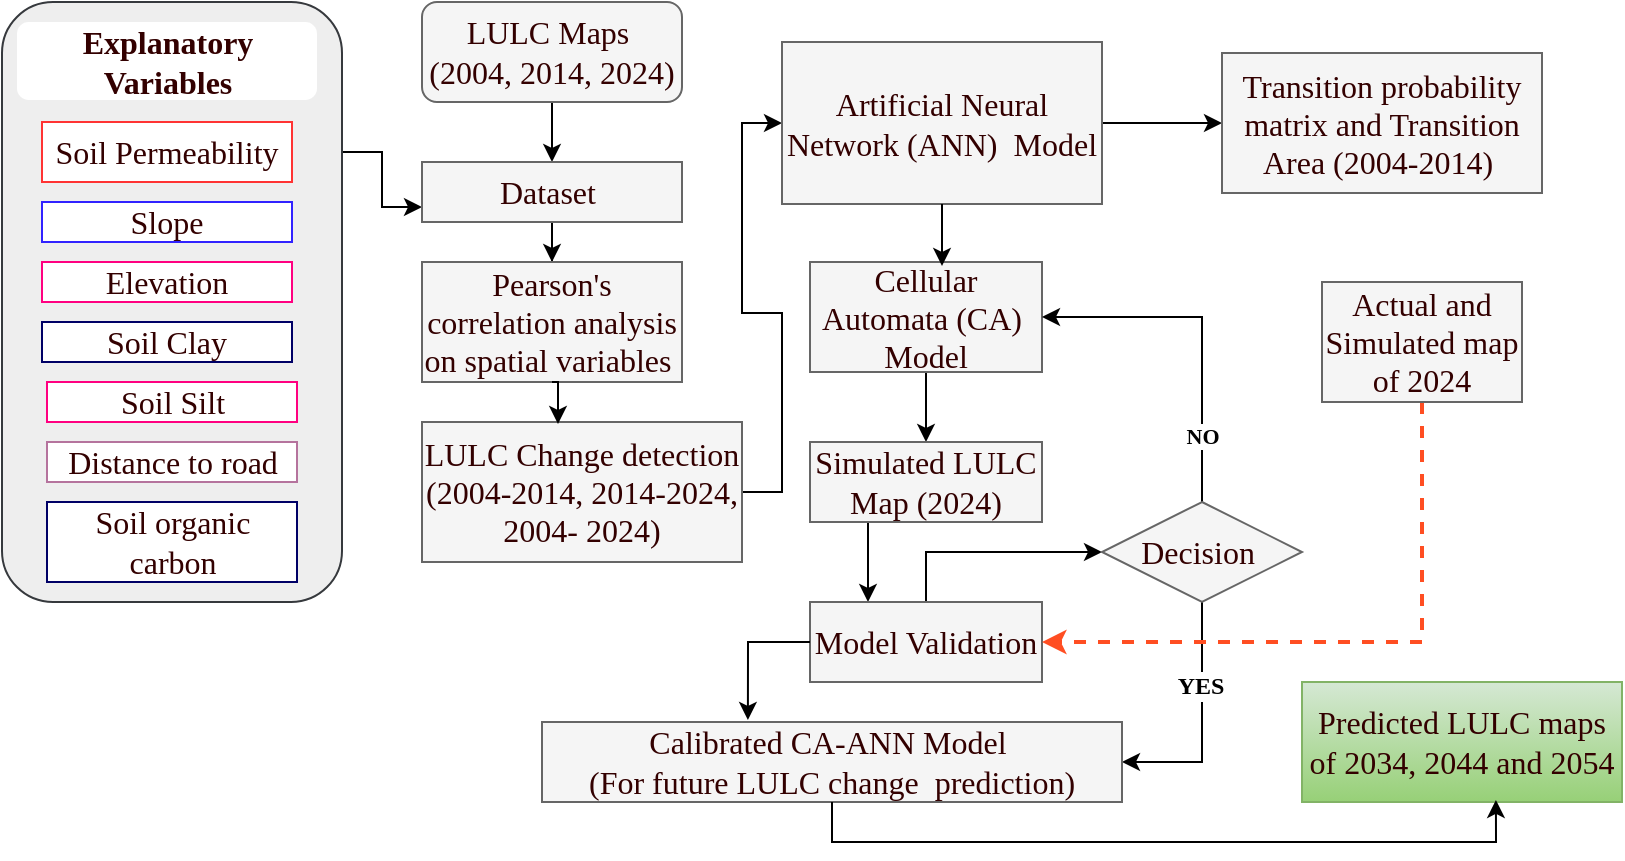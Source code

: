 <mxfile version="28.0.4">
  <diagram name="Page-1" id="OPk5kjBwi-IAKE08nCbM">
    <mxGraphModel dx="872" dy="-354" grid="1" gridSize="10" guides="1" tooltips="1" connect="1" arrows="1" fold="1" page="1" pageScale="1" pageWidth="1169" pageHeight="827" math="0" shadow="0">
      <root>
        <mxCell id="0" />
        <mxCell id="1" parent="0" />
        <mxCell id="xFs0KkS1LcG-RcoHHxcv-58" style="edgeStyle=orthogonalEdgeStyle;rounded=0;orthogonalLoop=1;jettySize=auto;html=1;exitX=1;exitY=0.25;exitDx=0;exitDy=0;entryX=0;entryY=0.75;entryDx=0;entryDy=0;" edge="1" parent="1" source="xFs0KkS1LcG-RcoHHxcv-43" target="xFs0KkS1LcG-RcoHHxcv-7">
          <mxGeometry relative="1" as="geometry" />
        </mxCell>
        <mxCell id="xFs0KkS1LcG-RcoHHxcv-43" value="" style="rounded=1;whiteSpace=wrap;html=1;fillColor=#eeeeee;strokeColor=#36393d;" vertex="1" parent="1">
          <mxGeometry x="90" y="1130" width="170" height="300" as="geometry" />
        </mxCell>
        <mxCell id="xFs0KkS1LcG-RcoHHxcv-59" style="edgeStyle=orthogonalEdgeStyle;rounded=0;orthogonalLoop=1;jettySize=auto;html=1;exitX=0.5;exitY=1;exitDx=0;exitDy=0;entryX=0.5;entryY=0;entryDx=0;entryDy=0;" edge="1" parent="1" source="xFs0KkS1LcG-RcoHHxcv-3" target="xFs0KkS1LcG-RcoHHxcv-7">
          <mxGeometry relative="1" as="geometry" />
        </mxCell>
        <mxCell id="xFs0KkS1LcG-RcoHHxcv-3" value="&lt;font face=&quot;Times New Roman&quot; style=&quot;color: rgb(51, 0, 0); font-size: 16px;&quot;&gt;LULC Maps&amp;nbsp;&lt;/font&gt;&lt;div&gt;&lt;font face=&quot;Times New Roman&quot; style=&quot;color: rgb(51, 0, 0); font-size: 16px;&quot;&gt;(2004, 2014, 2024)&lt;/font&gt;&lt;/div&gt;" style="rounded=1;whiteSpace=wrap;html=1;fillColor=#f5f5f5;fontColor=#333333;strokeColor=#666666;" vertex="1" parent="1">
          <mxGeometry x="300" y="1130" width="130" height="50" as="geometry" />
        </mxCell>
        <mxCell id="xFs0KkS1LcG-RcoHHxcv-60" style="edgeStyle=orthogonalEdgeStyle;rounded=0;orthogonalLoop=1;jettySize=auto;html=1;exitX=0.5;exitY=1;exitDx=0;exitDy=0;" edge="1" parent="1" source="xFs0KkS1LcG-RcoHHxcv-7" target="xFs0KkS1LcG-RcoHHxcv-9">
          <mxGeometry relative="1" as="geometry" />
        </mxCell>
        <mxCell id="xFs0KkS1LcG-RcoHHxcv-7" value="&lt;font face=&quot;Times New Roman&quot; style=&quot;color: rgb(51, 0, 0); font-size: 16px;&quot;&gt;Dataset&amp;nbsp;&lt;/font&gt;" style="rounded=0;whiteSpace=wrap;html=1;fillColor=#f5f5f5;fontColor=#333333;strokeColor=#666666;" vertex="1" parent="1">
          <mxGeometry x="300" y="1210" width="130" height="30" as="geometry" />
        </mxCell>
        <mxCell id="xFs0KkS1LcG-RcoHHxcv-9" value="&lt;font style=&quot;color: rgb(51, 0, 0); font-size: 16px;&quot; face=&quot;Times New Roman&quot;&gt;Pearson&#39;s correlation analysis on spatial variables&amp;nbsp;&lt;/font&gt;" style="rounded=0;whiteSpace=wrap;html=1;fillColor=#f5f5f5;fontColor=#333333;strokeColor=#666666;" vertex="1" parent="1">
          <mxGeometry x="300" y="1260" width="130" height="60" as="geometry" />
        </mxCell>
        <mxCell id="xFs0KkS1LcG-RcoHHxcv-56" style="edgeStyle=orthogonalEdgeStyle;rounded=0;orthogonalLoop=1;jettySize=auto;html=1;exitX=1;exitY=0.5;exitDx=0;exitDy=0;entryX=0;entryY=0.5;entryDx=0;entryDy=0;" edge="1" parent="1" source="xFs0KkS1LcG-RcoHHxcv-10" target="xFs0KkS1LcG-RcoHHxcv-12">
          <mxGeometry relative="1" as="geometry" />
        </mxCell>
        <mxCell id="xFs0KkS1LcG-RcoHHxcv-10" value="&lt;font face=&quot;Times New Roman&quot; style=&quot;font-weight: normal; color: rgb(51, 0, 0); font-size: 16px;&quot;&gt;LULC Change detection&lt;br&gt;(2004-2014, 2014-2024, 2004- 2024)&lt;/font&gt;" style="rounded=0;whiteSpace=wrap;html=1;fontStyle=1;fillColor=#f5f5f5;fontColor=#333333;strokeColor=#666666;" vertex="1" parent="1">
          <mxGeometry x="300" y="1340" width="160" height="70" as="geometry" />
        </mxCell>
        <mxCell id="xFs0KkS1LcG-RcoHHxcv-55" style="edgeStyle=orthogonalEdgeStyle;rounded=0;orthogonalLoop=1;jettySize=auto;html=1;exitX=1;exitY=0.5;exitDx=0;exitDy=0;entryX=0;entryY=0.5;entryDx=0;entryDy=0;" edge="1" parent="1" source="xFs0KkS1LcG-RcoHHxcv-12" target="xFs0KkS1LcG-RcoHHxcv-13">
          <mxGeometry relative="1" as="geometry" />
        </mxCell>
        <mxCell id="xFs0KkS1LcG-RcoHHxcv-12" value="&lt;font style=&quot;font-weight: normal; color: rgb(51, 0, 0); font-size: 16px;&quot; face=&quot;Times New Roman&quot;&gt;Artificial Neural Network (ANN)&amp;nbsp; Model&lt;/font&gt;" style="rounded=0;whiteSpace=wrap;html=1;fontStyle=1;fillColor=#f5f5f5;fontColor=#333333;strokeColor=#666666;" vertex="1" parent="1">
          <mxGeometry x="480" y="1150" width="160" height="81" as="geometry" />
        </mxCell>
        <mxCell id="xFs0KkS1LcG-RcoHHxcv-13" value="&lt;font face=&quot;Times New Roman&quot; style=&quot;font-weight: normal; color: rgb(51, 0, 0); font-size: 16px;&quot;&gt;Transition probability matrix and Transition Area (2004-2014)&amp;nbsp;&lt;/font&gt;" style="rounded=0;whiteSpace=wrap;html=1;fontStyle=1;fillColor=#f5f5f5;fontColor=#333333;strokeColor=#666666;" vertex="1" parent="1">
          <mxGeometry x="700" y="1155.5" width="160" height="70" as="geometry" />
        </mxCell>
        <mxCell id="xFs0KkS1LcG-RcoHHxcv-63" style="edgeStyle=orthogonalEdgeStyle;rounded=0;orthogonalLoop=1;jettySize=auto;html=1;exitX=0.5;exitY=1;exitDx=0;exitDy=0;entryX=0.5;entryY=0;entryDx=0;entryDy=0;" edge="1" parent="1" source="xFs0KkS1LcG-RcoHHxcv-15" target="xFs0KkS1LcG-RcoHHxcv-17">
          <mxGeometry relative="1" as="geometry" />
        </mxCell>
        <mxCell id="xFs0KkS1LcG-RcoHHxcv-15" value="&lt;font face=&quot;Times New Roman&quot; style=&quot;font-weight: normal; color: rgb(51, 0, 0); font-size: 16px;&quot;&gt;Cellular Automata (CA)&amp;nbsp; Model&lt;/font&gt;" style="rounded=0;whiteSpace=wrap;html=1;fontStyle=1;fillColor=#f5f5f5;fontColor=#333333;strokeColor=#666666;" vertex="1" parent="1">
          <mxGeometry x="494" y="1260" width="116" height="55" as="geometry" />
        </mxCell>
        <mxCell id="xFs0KkS1LcG-RcoHHxcv-53" style="edgeStyle=orthogonalEdgeStyle;rounded=0;orthogonalLoop=1;jettySize=auto;html=1;exitX=0.25;exitY=1;exitDx=0;exitDy=0;entryX=0.25;entryY=0;entryDx=0;entryDy=0;" edge="1" parent="1" source="xFs0KkS1LcG-RcoHHxcv-17" target="xFs0KkS1LcG-RcoHHxcv-20">
          <mxGeometry relative="1" as="geometry" />
        </mxCell>
        <mxCell id="xFs0KkS1LcG-RcoHHxcv-17" value="&lt;font face=&quot;Times New Roman&quot; style=&quot;font-weight: normal; color: rgb(51, 0, 0); font-size: 16px;&quot;&gt;Simulated LULC Map (2024)&lt;/font&gt;" style="rounded=0;whiteSpace=wrap;html=1;fontStyle=1;fillColor=#f5f5f5;fontColor=#333333;strokeColor=#666666;" vertex="1" parent="1">
          <mxGeometry x="494" y="1350" width="116" height="40" as="geometry" />
        </mxCell>
        <mxCell id="xFs0KkS1LcG-RcoHHxcv-47" style="edgeStyle=orthogonalEdgeStyle;rounded=0;orthogonalLoop=1;jettySize=auto;html=1;exitX=0.5;exitY=0;exitDx=0;exitDy=0;entryX=0;entryY=0.5;entryDx=0;entryDy=0;" edge="1" parent="1" source="xFs0KkS1LcG-RcoHHxcv-20" target="xFs0KkS1LcG-RcoHHxcv-26">
          <mxGeometry relative="1" as="geometry" />
        </mxCell>
        <mxCell id="xFs0KkS1LcG-RcoHHxcv-20" value="&lt;span style=&quot;font-weight: normal;&quot;&gt;&lt;font face=&quot;Times New Roman&quot; style=&quot;color: rgb(51, 0, 0); font-size: 16px;&quot;&gt;Model Validation&lt;/font&gt;&lt;/span&gt;" style="rounded=0;whiteSpace=wrap;html=1;fontStyle=1;fillColor=#f5f5f5;fontColor=#333333;strokeColor=#666666;" vertex="1" parent="1">
          <mxGeometry x="494" y="1430" width="116" height="40" as="geometry" />
        </mxCell>
        <mxCell id="xFs0KkS1LcG-RcoHHxcv-48" style="edgeStyle=orthogonalEdgeStyle;rounded=0;orthogonalLoop=1;jettySize=auto;html=1;exitX=0.5;exitY=0;exitDx=0;exitDy=0;entryX=1;entryY=0.5;entryDx=0;entryDy=0;" edge="1" parent="1" source="xFs0KkS1LcG-RcoHHxcv-26" target="xFs0KkS1LcG-RcoHHxcv-15">
          <mxGeometry relative="1" as="geometry" />
        </mxCell>
        <mxCell id="xFs0KkS1LcG-RcoHHxcv-64" value="&lt;b&gt;&lt;font face=&quot;Times New Roman&quot;&gt;NO&lt;/font&gt;&lt;/b&gt;" style="edgeLabel;html=1;align=center;verticalAlign=middle;resizable=0;points=[];" vertex="1" connectable="0" parent="xFs0KkS1LcG-RcoHHxcv-48">
          <mxGeometry x="-0.617" relative="1" as="geometry">
            <mxPoint as="offset" />
          </mxGeometry>
        </mxCell>
        <mxCell id="xFs0KkS1LcG-RcoHHxcv-49" style="edgeStyle=orthogonalEdgeStyle;rounded=0;orthogonalLoop=1;jettySize=auto;html=1;exitX=0.5;exitY=1;exitDx=0;exitDy=0;entryX=1;entryY=0.5;entryDx=0;entryDy=0;" edge="1" parent="1" source="xFs0KkS1LcG-RcoHHxcv-26" target="xFs0KkS1LcG-RcoHHxcv-29">
          <mxGeometry relative="1" as="geometry" />
        </mxCell>
        <mxCell id="xFs0KkS1LcG-RcoHHxcv-65" value="&lt;font face=&quot;Times New Roman&quot; style=&quot;font-size: 12px;&quot;&gt;&lt;b&gt;YES&lt;/b&gt;&lt;/font&gt;" style="edgeLabel;html=1;align=center;verticalAlign=middle;resizable=0;points=[];" vertex="1" connectable="0" parent="xFs0KkS1LcG-RcoHHxcv-49">
          <mxGeometry x="-0.3" y="-1" relative="1" as="geometry">
            <mxPoint as="offset" />
          </mxGeometry>
        </mxCell>
        <mxCell id="xFs0KkS1LcG-RcoHHxcv-26" value="&lt;font style=&quot;color: rgb(51, 0, 0); font-size: 16px;&quot; face=&quot;Times New Roman&quot;&gt;Decision&amp;nbsp;&lt;/font&gt;" style="rhombus;whiteSpace=wrap;html=1;fillColor=#f5f5f5;fontColor=#333333;strokeColor=#666666;" vertex="1" parent="1">
          <mxGeometry x="640" y="1380" width="100" height="50" as="geometry" />
        </mxCell>
        <mxCell id="xFs0KkS1LcG-RcoHHxcv-54" style="edgeStyle=orthogonalEdgeStyle;rounded=0;orthogonalLoop=1;jettySize=auto;html=1;exitX=0.5;exitY=1;exitDx=0;exitDy=0;entryX=1;entryY=0.5;entryDx=0;entryDy=0;dashed=1;strokeWidth=2;strokeColor=#FF4E22;" edge="1" parent="1" source="xFs0KkS1LcG-RcoHHxcv-28" target="xFs0KkS1LcG-RcoHHxcv-20">
          <mxGeometry relative="1" as="geometry" />
        </mxCell>
        <mxCell id="xFs0KkS1LcG-RcoHHxcv-28" value="&lt;span style=&quot;font-weight: normal;&quot;&gt;&lt;font face=&quot;Times New Roman&quot; style=&quot;color: rgb(51, 0, 0); font-size: 16px;&quot;&gt;Actual and Simulated map of 2024&lt;/font&gt;&lt;/span&gt;" style="rounded=0;whiteSpace=wrap;html=1;fontStyle=1;fillColor=#f5f5f5;fontColor=#333333;strokeColor=#666666;" vertex="1" parent="1">
          <mxGeometry x="750" y="1270" width="100" height="60" as="geometry" />
        </mxCell>
        <mxCell id="xFs0KkS1LcG-RcoHHxcv-29" value="&lt;font face=&quot;Times New Roman&quot; style=&quot;font-weight: normal; color: rgb(51, 0, 0); font-size: 16px;&quot;&gt;Calibrated CA-ANN Model&amp;nbsp;&lt;br&gt;(For future LULC change&amp;nbsp; prediction)&lt;/font&gt;" style="rounded=0;whiteSpace=wrap;html=1;fontStyle=1;fillColor=#f5f5f5;fontColor=#333333;strokeColor=#666666;" vertex="1" parent="1">
          <mxGeometry x="360" y="1490" width="290" height="40" as="geometry" />
        </mxCell>
        <mxCell id="xFs0KkS1LcG-RcoHHxcv-30" value="&lt;font face=&quot;Times New Roman&quot; style=&quot;font-weight: normal; color: rgb(51, 0, 0); font-size: 16px;&quot;&gt;Predicted LULC maps of 2034, 2044 and 2054&lt;/font&gt;" style="rounded=0;whiteSpace=wrap;html=1;fontStyle=1;fillColor=#d5e8d4;strokeColor=#82b366;gradientColor=#97d077;" vertex="1" parent="1">
          <mxGeometry x="740" y="1470" width="160" height="60" as="geometry" />
        </mxCell>
        <mxCell id="xFs0KkS1LcG-RcoHHxcv-34" value="&lt;font face=&quot;Times New Roman&quot; style=&quot;color: rgb(51, 0, 0); font-size: 16px;&quot;&gt;Slope&lt;/font&gt;" style="rounded=0;whiteSpace=wrap;html=1;strokeColor=#3122FF;" vertex="1" parent="1">
          <mxGeometry x="110" y="1230" width="125" height="20" as="geometry" />
        </mxCell>
        <mxCell id="xFs0KkS1LcG-RcoHHxcv-35" value="&lt;font face=&quot;Times New Roman&quot; style=&quot;color: rgb(51, 0, 0); font-size: 16px;&quot;&gt;Elevation&lt;/font&gt;" style="rounded=0;whiteSpace=wrap;html=1;strokeColor=#FF0080;" vertex="1" parent="1">
          <mxGeometry x="110" y="1260" width="125" height="20" as="geometry" />
        </mxCell>
        <mxCell id="xFs0KkS1LcG-RcoHHxcv-36" value="&lt;font face=&quot;Times New Roman&quot; style=&quot;color: rgb(51, 0, 0); font-size: 16px;&quot;&gt;Soil Clay&lt;/font&gt;" style="rounded=0;whiteSpace=wrap;html=1;strokeColor=#000066;" vertex="1" parent="1">
          <mxGeometry x="110" y="1290" width="125" height="20" as="geometry" />
        </mxCell>
        <mxCell id="xFs0KkS1LcG-RcoHHxcv-37" value="&lt;font face=&quot;Times New Roman&quot; style=&quot;color: rgb(51, 0, 0); font-size: 16px;&quot;&gt;Soil Silt&lt;/font&gt;" style="rounded=0;whiteSpace=wrap;html=1;strokeColor=#FF0080;" vertex="1" parent="1">
          <mxGeometry x="112.5" y="1320" width="125" height="20" as="geometry" />
        </mxCell>
        <mxCell id="xFs0KkS1LcG-RcoHHxcv-38" value="&lt;font face=&quot;Times New Roman&quot; style=&quot;color: rgb(51, 0, 0); font-size: 16px;&quot;&gt;Distance to road&lt;/font&gt;" style="rounded=0;whiteSpace=wrap;html=1;strokeColor=#B5739D;" vertex="1" parent="1">
          <mxGeometry x="112.5" y="1350" width="125" height="20" as="geometry" />
        </mxCell>
        <mxCell id="xFs0KkS1LcG-RcoHHxcv-39" value="&lt;font face=&quot;Times New Roman&quot; style=&quot;color: rgb(51, 0, 0); font-size: 16px;&quot;&gt;Soil Permeability&lt;/font&gt;" style="rounded=0;whiteSpace=wrap;html=1;strokeColor=#FF3333;fillColor=#FFFFFF;" vertex="1" parent="1">
          <mxGeometry x="110" y="1190" width="125" height="30" as="geometry" />
        </mxCell>
        <mxCell id="xFs0KkS1LcG-RcoHHxcv-40" value="&lt;font face=&quot;Times New Roman&quot; style=&quot;color: rgb(51, 0, 0); font-size: 16px;&quot;&gt;Soil organic carbon&lt;/font&gt;" style="rounded=0;whiteSpace=wrap;html=1;strokeColor=#000066;" vertex="1" parent="1">
          <mxGeometry x="112.5" y="1380" width="125" height="40" as="geometry" />
        </mxCell>
        <mxCell id="xFs0KkS1LcG-RcoHHxcv-41" value="&lt;font style=&quot;color: rgb(51, 0, 0); font-size: 16px;&quot; face=&quot;Times New Roman&quot;&gt;Explanatory Variables&lt;/font&gt;" style="rounded=1;whiteSpace=wrap;html=1;fontStyle=1;strokeColor=none;" vertex="1" parent="1">
          <mxGeometry x="97.5" y="1140" width="150" height="39" as="geometry" />
        </mxCell>
        <mxCell id="xFs0KkS1LcG-RcoHHxcv-50" style="edgeStyle=orthogonalEdgeStyle;rounded=0;orthogonalLoop=1;jettySize=auto;html=1;exitX=0.5;exitY=1;exitDx=0;exitDy=0;entryX=0.606;entryY=0.983;entryDx=0;entryDy=0;entryPerimeter=0;" edge="1" parent="1" source="xFs0KkS1LcG-RcoHHxcv-29" target="xFs0KkS1LcG-RcoHHxcv-30">
          <mxGeometry relative="1" as="geometry" />
        </mxCell>
        <mxCell id="xFs0KkS1LcG-RcoHHxcv-52" style="edgeStyle=orthogonalEdgeStyle;rounded=0;orthogonalLoop=1;jettySize=auto;html=1;exitX=0;exitY=0.5;exitDx=0;exitDy=0;entryX=0.355;entryY=-0.025;entryDx=0;entryDy=0;entryPerimeter=0;" edge="1" parent="1" source="xFs0KkS1LcG-RcoHHxcv-20" target="xFs0KkS1LcG-RcoHHxcv-29">
          <mxGeometry relative="1" as="geometry" />
        </mxCell>
        <mxCell id="xFs0KkS1LcG-RcoHHxcv-61" style="edgeStyle=orthogonalEdgeStyle;rounded=0;orthogonalLoop=1;jettySize=auto;html=1;exitX=0.5;exitY=1;exitDx=0;exitDy=0;entryX=0.425;entryY=0.014;entryDx=0;entryDy=0;entryPerimeter=0;" edge="1" parent="1" source="xFs0KkS1LcG-RcoHHxcv-9" target="xFs0KkS1LcG-RcoHHxcv-10">
          <mxGeometry relative="1" as="geometry" />
        </mxCell>
        <mxCell id="xFs0KkS1LcG-RcoHHxcv-62" style="edgeStyle=orthogonalEdgeStyle;rounded=0;orthogonalLoop=1;jettySize=auto;html=1;exitX=0.5;exitY=1;exitDx=0;exitDy=0;entryX=0.569;entryY=0.036;entryDx=0;entryDy=0;entryPerimeter=0;" edge="1" parent="1" source="xFs0KkS1LcG-RcoHHxcv-12" target="xFs0KkS1LcG-RcoHHxcv-15">
          <mxGeometry relative="1" as="geometry" />
        </mxCell>
      </root>
    </mxGraphModel>
  </diagram>
</mxfile>
